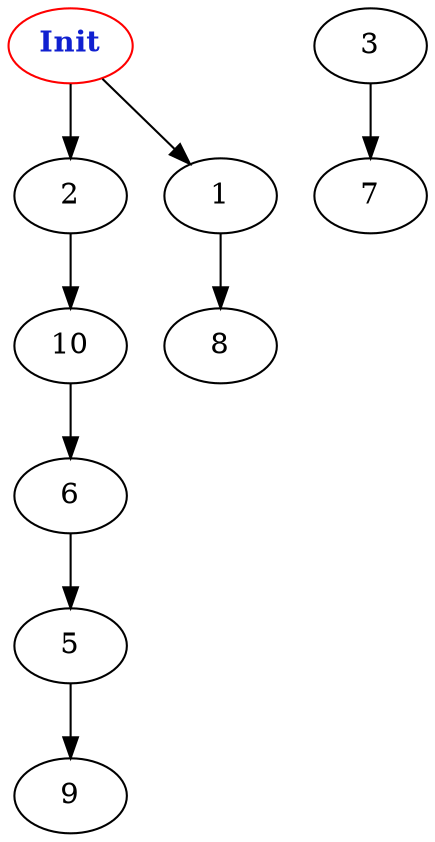 digraph "Perturbed Net Graph with 10 nodes" {
edge ["class"="link-class"]
"0" ["color"="red","label"=<<b>Init</b>>,"fontcolor"="#1020d0"]
"0" -> "2" ["weight"="4.0"]
"0" -> "1" ["weight"="2.0"]
"2" -> "10" ["weight"="3.0"]
"1" -> "8" ["weight"="4.0"]
"5" -> "9" ["weight"="5.0"]
"10" -> "6" ["weight"="3.0"]
"6" -> "5" ["weight"="7.0"]
"3" -> "7" ["weight"="6.0"]
}